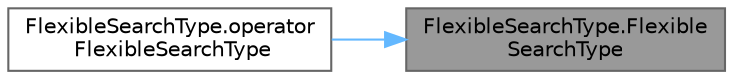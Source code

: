 digraph "FlexibleSearchType.FlexibleSearchType"
{
 // LATEX_PDF_SIZE
  bgcolor="transparent";
  edge [fontname=Helvetica,fontsize=10,labelfontname=Helvetica,labelfontsize=10];
  node [fontname=Helvetica,fontsize=10,shape=box,height=0.2,width=0.4];
  rankdir="RL";
  Node1 [id="Node000001",label="FlexibleSearchType.Flexible\lSearchType",height=0.2,width=0.4,color="gray40", fillcolor="grey60", style="filled", fontcolor="black",tooltip=" "];
  Node1 -> Node2 [id="edge1_Node000001_Node000002",dir="back",color="steelblue1",style="solid",tooltip=" "];
  Node2 [id="Node000002",label="FlexibleSearchType.operator\l FlexibleSearchType",height=0.2,width=0.4,color="grey40", fillcolor="white", style="filled",URL="$class_flexible_search_type.html#a3c61126eaee0c36cb4401a87e7b0720c",tooltip=" "];
}
